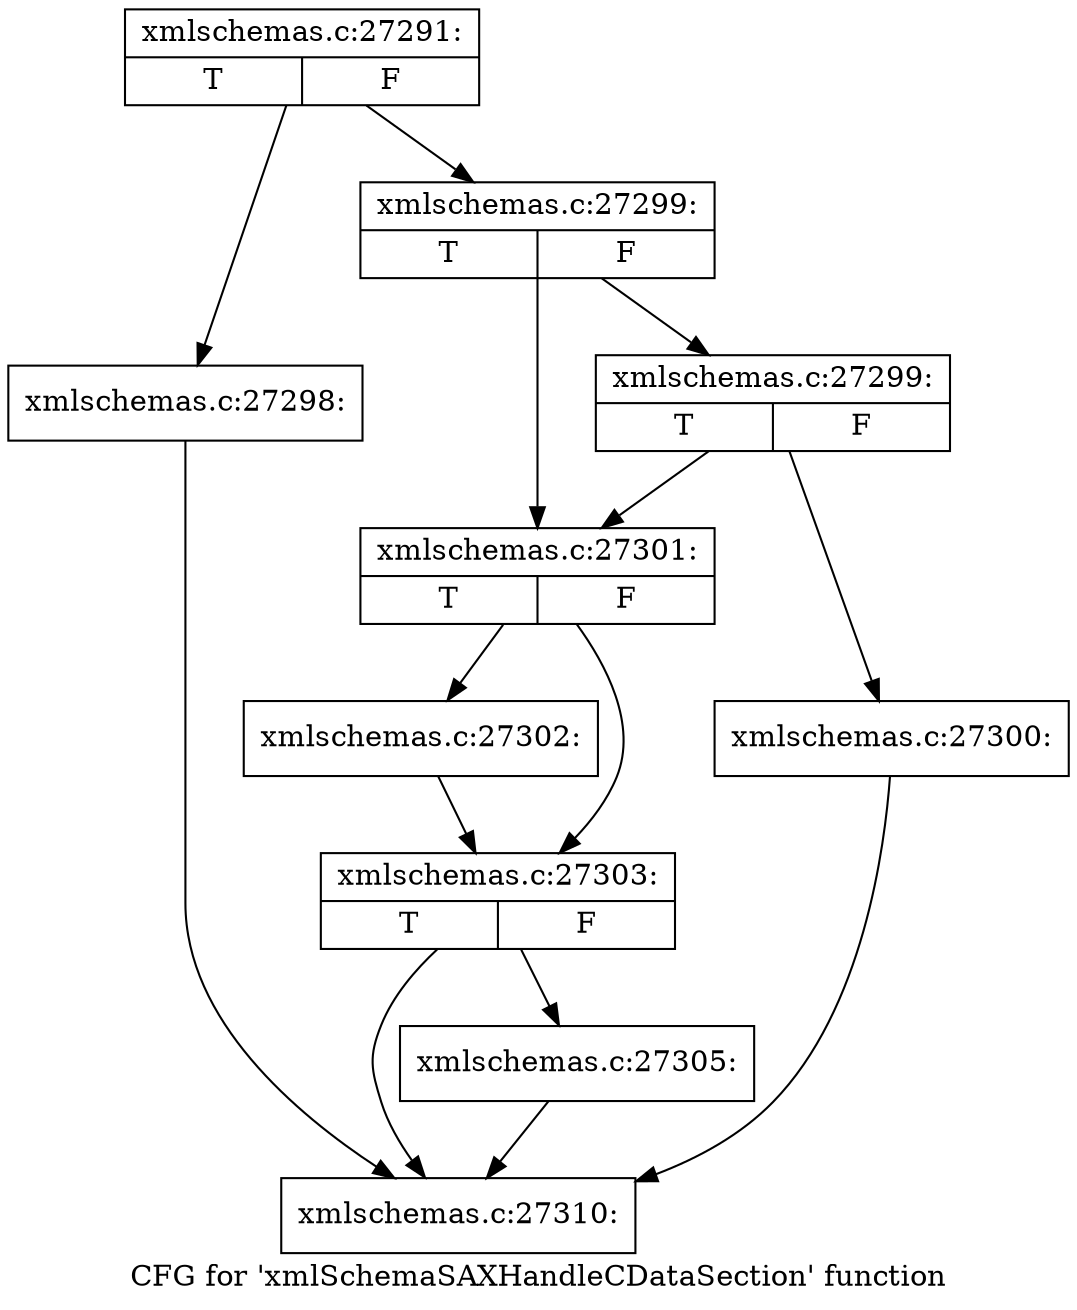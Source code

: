 digraph "CFG for 'xmlSchemaSAXHandleCDataSection' function" {
	label="CFG for 'xmlSchemaSAXHandleCDataSection' function";

	Node0x55d026942790 [shape=record,label="{xmlschemas.c:27291:|{<s0>T|<s1>F}}"];
	Node0x55d026942790 -> Node0x55d0269437f0;
	Node0x55d026942790 -> Node0x55d026943840;
	Node0x55d0269437f0 [shape=record,label="{xmlschemas.c:27298:}"];
	Node0x55d0269437f0 -> Node0x55d026945160;
	Node0x55d026943840 [shape=record,label="{xmlschemas.c:27299:|{<s0>T|<s1>F}}"];
	Node0x55d026943840 -> Node0x55d026943d20;
	Node0x55d026943840 -> Node0x55d026943cd0;
	Node0x55d026943d20 [shape=record,label="{xmlschemas.c:27299:|{<s0>T|<s1>F}}"];
	Node0x55d026943d20 -> Node0x55d026943c80;
	Node0x55d026943d20 -> Node0x55d026943cd0;
	Node0x55d026943c80 [shape=record,label="{xmlschemas.c:27300:}"];
	Node0x55d026943c80 -> Node0x55d026945160;
	Node0x55d026943cd0 [shape=record,label="{xmlschemas.c:27301:|{<s0>T|<s1>F}}"];
	Node0x55d026943cd0 -> Node0x55d026944610;
	Node0x55d026943cd0 -> Node0x55d026944660;
	Node0x55d026944610 [shape=record,label="{xmlschemas.c:27302:}"];
	Node0x55d026944610 -> Node0x55d026944660;
	Node0x55d026944660 [shape=record,label="{xmlschemas.c:27303:|{<s0>T|<s1>F}}"];
	Node0x55d026944660 -> Node0x55d026945110;
	Node0x55d026944660 -> Node0x55d026945160;
	Node0x55d026945110 [shape=record,label="{xmlschemas.c:27305:}"];
	Node0x55d026945110 -> Node0x55d026945160;
	Node0x55d026945160 [shape=record,label="{xmlschemas.c:27310:}"];
}
